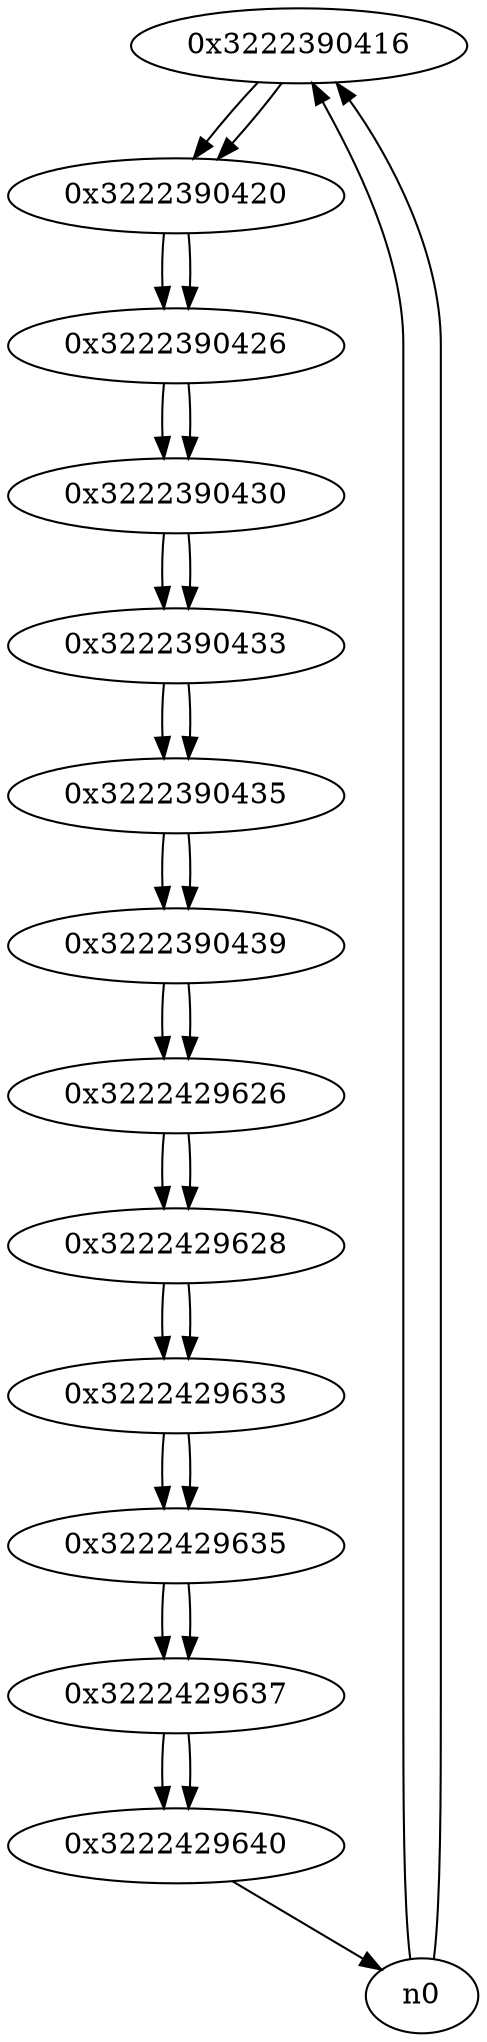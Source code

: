 digraph G{
/* nodes */
  n1 [label="0x3222390416"]
  n2 [label="0x3222390420"]
  n3 [label="0x3222390426"]
  n4 [label="0x3222390430"]
  n5 [label="0x3222390433"]
  n6 [label="0x3222390435"]
  n7 [label="0x3222390439"]
  n8 [label="0x3222429626"]
  n9 [label="0x3222429628"]
  n10 [label="0x3222429633"]
  n11 [label="0x3222429635"]
  n12 [label="0x3222429637"]
  n13 [label="0x3222429640"]
/* edges */
n1 -> n2;
n0 -> n1;
n0 -> n1;
n2 -> n3;
n1 -> n2;
n3 -> n4;
n2 -> n3;
n4 -> n5;
n3 -> n4;
n5 -> n6;
n4 -> n5;
n6 -> n7;
n5 -> n6;
n7 -> n8;
n6 -> n7;
n8 -> n9;
n7 -> n8;
n9 -> n10;
n8 -> n9;
n10 -> n11;
n9 -> n10;
n11 -> n12;
n10 -> n11;
n12 -> n13;
n11 -> n12;
n13 -> n0;
n12 -> n13;
}
